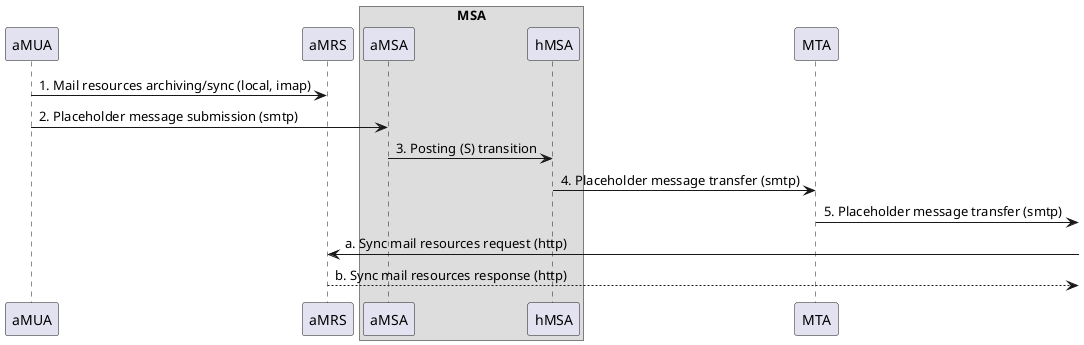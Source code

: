 @startuml Authorization-Enhanced Internet Mail Architecture, message flow part I.

/'
Message
Message User Agent (MUA)
    Author MUA (aMUA)
    Recipient MUA (rMUA)
Message Submission Agent (MSA)
    Author-focused MSA functions (aMSA)
    MHS-focused MSA functions (hMSA)
Message Transfer Agent (MTA)
Message Delivery Agent (MDA)
    Recipient-focused MDA functions (rMDA)
    MHS-focused MDA functions (hMDA)
Mail Resource Store (MRS)
    Author MRS (aMRS)
    Recipient MRS (rMRS)    
    User Agent MRS (uMRS)
'/

'ADMD I.
participant "aMUA" as aMUA /'MUA, uMRS optional'/
participant "aMRS" as aMRS /'Author MRS'/
box "MSA"
participant "aMSA" as aMSA /'Author-focused MSA'/
participant "hMSA" as hMSA /'MHS-focused MSA'/
end box
participant "MTA" as MTA /'MTA'/

aMUA -> aMRS : 1. Mail resources archiving/sync (local, imap)
aMUA -> aMSA : 2. Placeholder message submission (smtp)
aMSA -> hMSA : 3. Posting (S) transition
hMSA -> MTA : 4. Placeholder message transfer (smtp)
MTA ->] : 5. Placeholder message transfer (smtp)
aMRS <-] : a. Sync mail resources request (http)
aMRS -->] : b. Sync mail resources response (http)

@enduml

